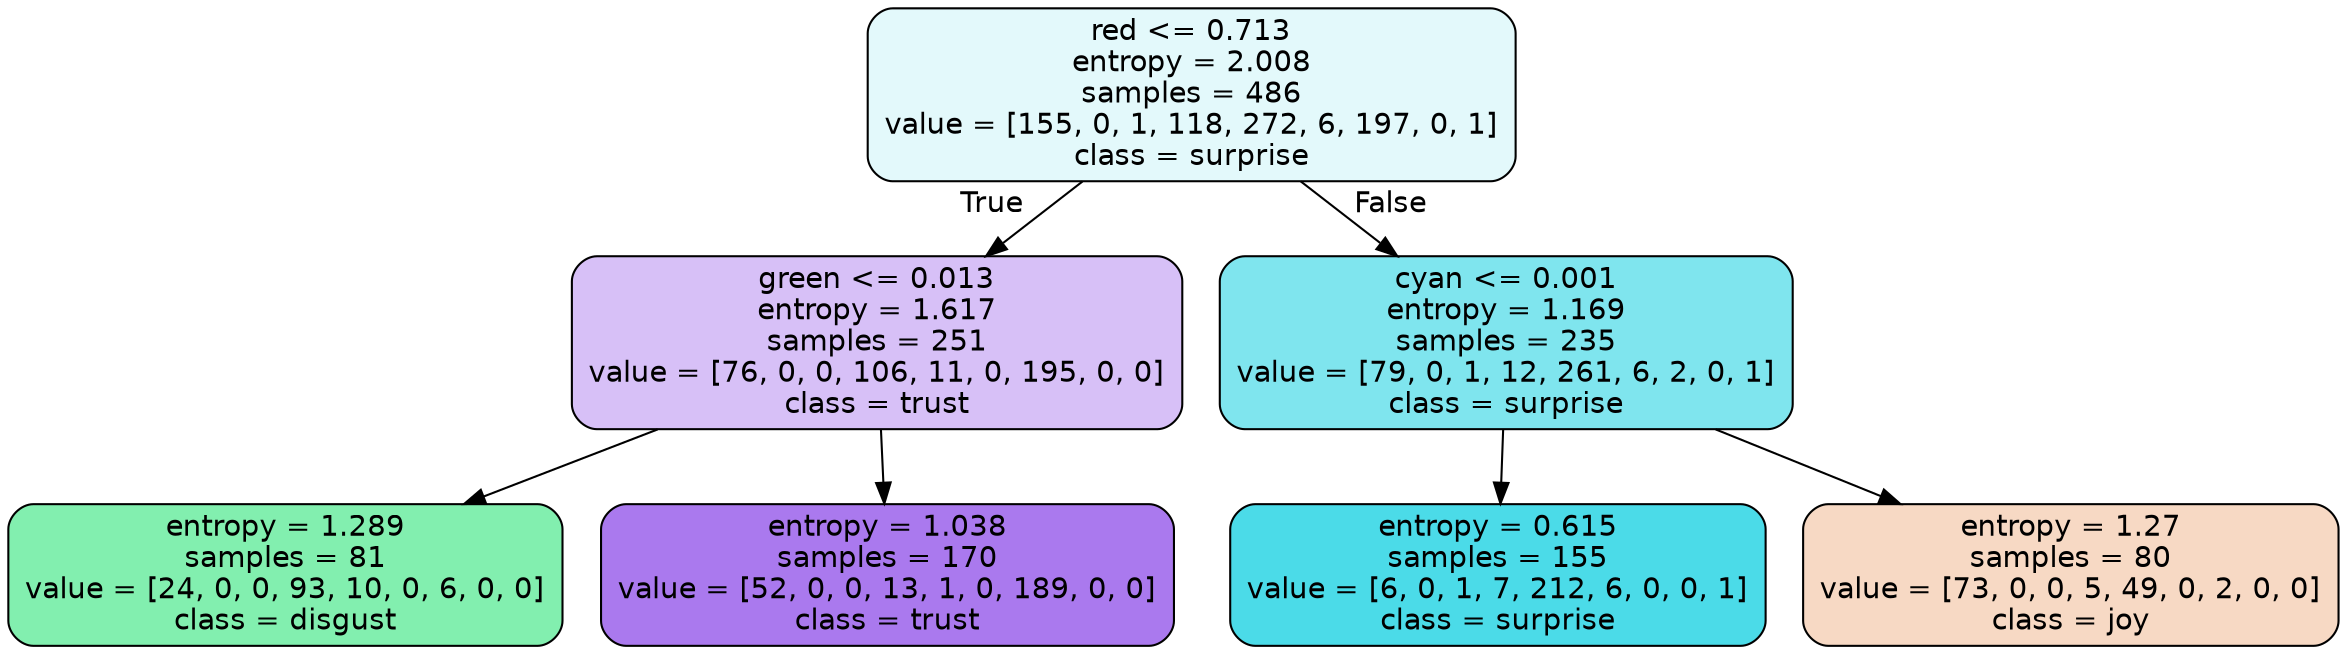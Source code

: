 digraph Tree {
node [shape=box, style="filled, rounded", color="black", fontname=helvetica] ;
edge [fontname=helvetica] ;
0 [label="red <= 0.713\nentropy = 2.008\nsamples = 486\nvalue = [155, 0, 1, 118, 272, 6, 197, 0, 1]\nclass = surprise", fillcolor="#39d7e523"] ;
1 [label="green <= 0.013\nentropy = 1.617\nsamples = 251\nvalue = [76, 0, 0, 106, 11, 0, 195, 0, 0]\nclass = trust", fillcolor="#8139e550"] ;
0 -> 1 [labeldistance=2.5, labelangle=45, headlabel="True"] ;
2 [label="entropy = 1.289\nsamples = 81\nvalue = [24, 0, 0, 93, 10, 0, 6, 0, 0]\nclass = disgust", fillcolor="#39e581a1"] ;
1 -> 2 ;
3 [label="entropy = 1.038\nsamples = 170\nvalue = [52, 0, 0, 13, 1, 0, 189, 0, 0]\nclass = trust", fillcolor="#8139e5ac"] ;
1 -> 3 ;
4 [label="cyan <= 0.001\nentropy = 1.169\nsamples = 235\nvalue = [79, 0, 1, 12, 261, 6, 2, 0, 1]\nclass = surprise", fillcolor="#39d7e5a4"] ;
0 -> 4 [labeldistance=2.5, labelangle=-45, headlabel="False"] ;
5 [label="entropy = 0.615\nsamples = 155\nvalue = [6, 0, 1, 7, 212, 6, 0, 0, 1]\nclass = surprise", fillcolor="#39d7e5e7"] ;
4 -> 5 ;
6 [label="entropy = 1.27\nsamples = 80\nvalue = [73, 0, 0, 5, 49, 0, 2, 0, 0]\nclass = joy", fillcolor="#e581394c"] ;
4 -> 6 ;
}